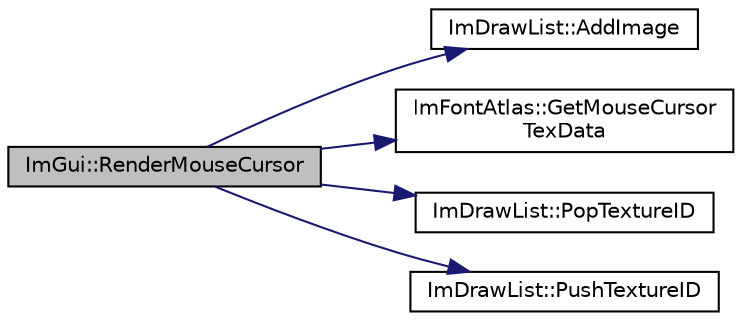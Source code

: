 digraph "ImGui::RenderMouseCursor"
{
 // LATEX_PDF_SIZE
  edge [fontname="Helvetica",fontsize="10",labelfontname="Helvetica",labelfontsize="10"];
  node [fontname="Helvetica",fontsize="10",shape=record];
  rankdir="LR";
  Node1 [label="ImGui::RenderMouseCursor",height=0.2,width=0.4,color="black", fillcolor="grey75", style="filled", fontcolor="black",tooltip=" "];
  Node1 -> Node2 [color="midnightblue",fontsize="10",style="solid"];
  Node2 [label="ImDrawList::AddImage",height=0.2,width=0.4,color="black", fillcolor="white", style="filled",URL="$struct_im_draw_list.html#ac1f529d53d7ba118484e47e49218c603",tooltip=" "];
  Node1 -> Node3 [color="midnightblue",fontsize="10",style="solid"];
  Node3 [label="ImFontAtlas::GetMouseCursor\lTexData",height=0.2,width=0.4,color="black", fillcolor="white", style="filled",URL="$struct_im_font_atlas.html#a6d27a36fe034851310dd00d7dc5253c3",tooltip=" "];
  Node1 -> Node4 [color="midnightblue",fontsize="10",style="solid"];
  Node4 [label="ImDrawList::PopTextureID",height=0.2,width=0.4,color="black", fillcolor="white", style="filled",URL="$struct_im_draw_list.html#ade9286c5ca58753f7bd571b30e2ff76c",tooltip=" "];
  Node1 -> Node5 [color="midnightblue",fontsize="10",style="solid"];
  Node5 [label="ImDrawList::PushTextureID",height=0.2,width=0.4,color="black", fillcolor="white", style="filled",URL="$struct_im_draw_list.html#a7ac41e329a9df911b4823ef0150cee16",tooltip=" "];
}
